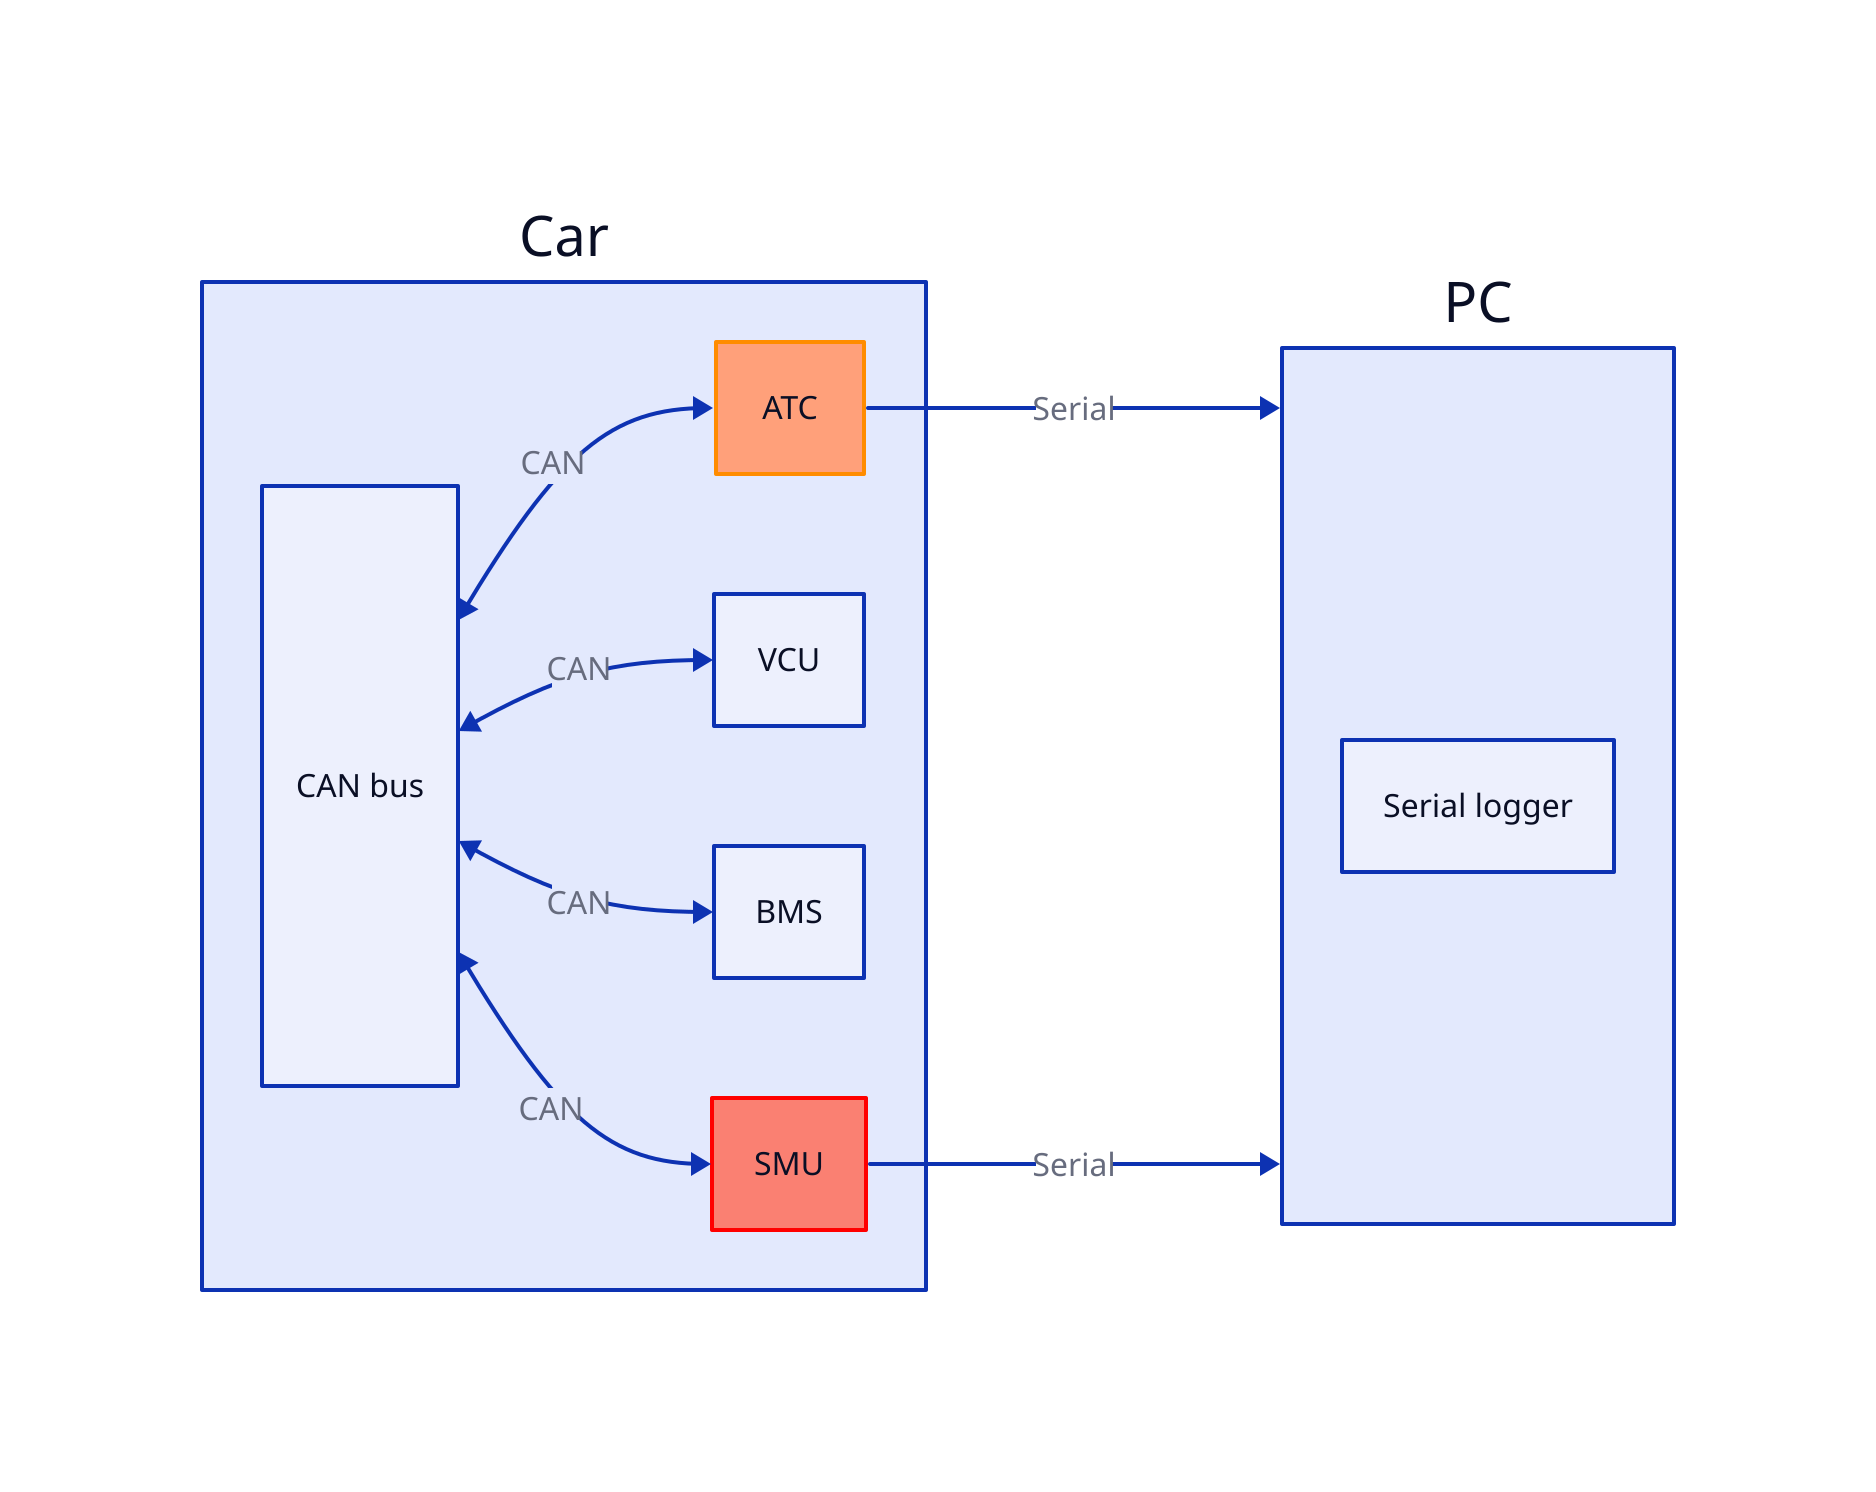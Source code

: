 pc: PC {
  app: "Serial logger"
}

car: "Car" {
  atc: ATC
  vcu: VCU
  bms: BMS
  smu: SMU
  bus: "CAN bus" {
    height: 300
  }
}

car.smu: {
  style: {
    stroke: red
    fill: salmon
  }
}

car.atc: {
  style: {
    stroke: darkorange
    fill: lightsalmon
  }
}

direction: right
car.bus <-> car.atc: "CAN"
car.bus <-> car.vcu: "CAN"
car.bus <-> car.bms: "CAN"
car.bus <-> car.smu: "CAN"

car.atc -> pc: "Serial"
car.smu -> pc: "Serial"
